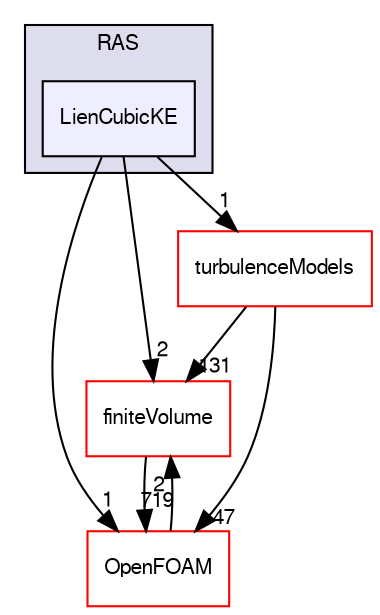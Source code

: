 digraph "src/TurbulenceModels/incompressible/turbulentTransportModels/RAS/LienCubicKE" {
  bgcolor=transparent;
  compound=true
  node [ fontsize="10", fontname="FreeSans"];
  edge [ labelfontsize="10", labelfontname="FreeSans"];
  subgraph clusterdir_96b47c9484aadeb0211f2ded0ebdc3ac {
    graph [ bgcolor="#ddddee", pencolor="black", label="RAS" fontname="FreeSans", fontsize="10", URL="dir_96b47c9484aadeb0211f2ded0ebdc3ac.html"]
  dir_a409958685228f4cb6e2434816a1d24d [shape=box, label="LienCubicKE", style="filled", fillcolor="#eeeeff", pencolor="black", URL="dir_a409958685228f4cb6e2434816a1d24d.html"];
  }
  dir_9bd15774b555cf7259a6fa18f99fe99b [shape=box label="finiteVolume" color="red" URL="dir_9bd15774b555cf7259a6fa18f99fe99b.html"];
  dir_c5473ff19b20e6ec4dfe5c310b3778a8 [shape=box label="OpenFOAM" color="red" URL="dir_c5473ff19b20e6ec4dfe5c310b3778a8.html"];
  dir_a3dc37bcacf99bb6122ed819dac99f09 [shape=box label="turbulenceModels" color="red" URL="dir_a3dc37bcacf99bb6122ed819dac99f09.html"];
  dir_9bd15774b555cf7259a6fa18f99fe99b->dir_c5473ff19b20e6ec4dfe5c310b3778a8 [headlabel="719", labeldistance=1.5 headhref="dir_000727_001706.html"];
  dir_c5473ff19b20e6ec4dfe5c310b3778a8->dir_9bd15774b555cf7259a6fa18f99fe99b [headlabel="2", labeldistance=1.5 headhref="dir_001706_000727.html"];
  dir_a3dc37bcacf99bb6122ed819dac99f09->dir_9bd15774b555cf7259a6fa18f99fe99b [headlabel="131", labeldistance=1.5 headhref="dir_000586_000727.html"];
  dir_a3dc37bcacf99bb6122ed819dac99f09->dir_c5473ff19b20e6ec4dfe5c310b3778a8 [headlabel="47", labeldistance=1.5 headhref="dir_000586_001706.html"];
  dir_a409958685228f4cb6e2434816a1d24d->dir_9bd15774b555cf7259a6fa18f99fe99b [headlabel="2", labeldistance=1.5 headhref="dir_002829_000727.html"];
  dir_a409958685228f4cb6e2434816a1d24d->dir_c5473ff19b20e6ec4dfe5c310b3778a8 [headlabel="1", labeldistance=1.5 headhref="dir_002829_001706.html"];
  dir_a409958685228f4cb6e2434816a1d24d->dir_a3dc37bcacf99bb6122ed819dac99f09 [headlabel="1", labeldistance=1.5 headhref="dir_002829_000586.html"];
}
